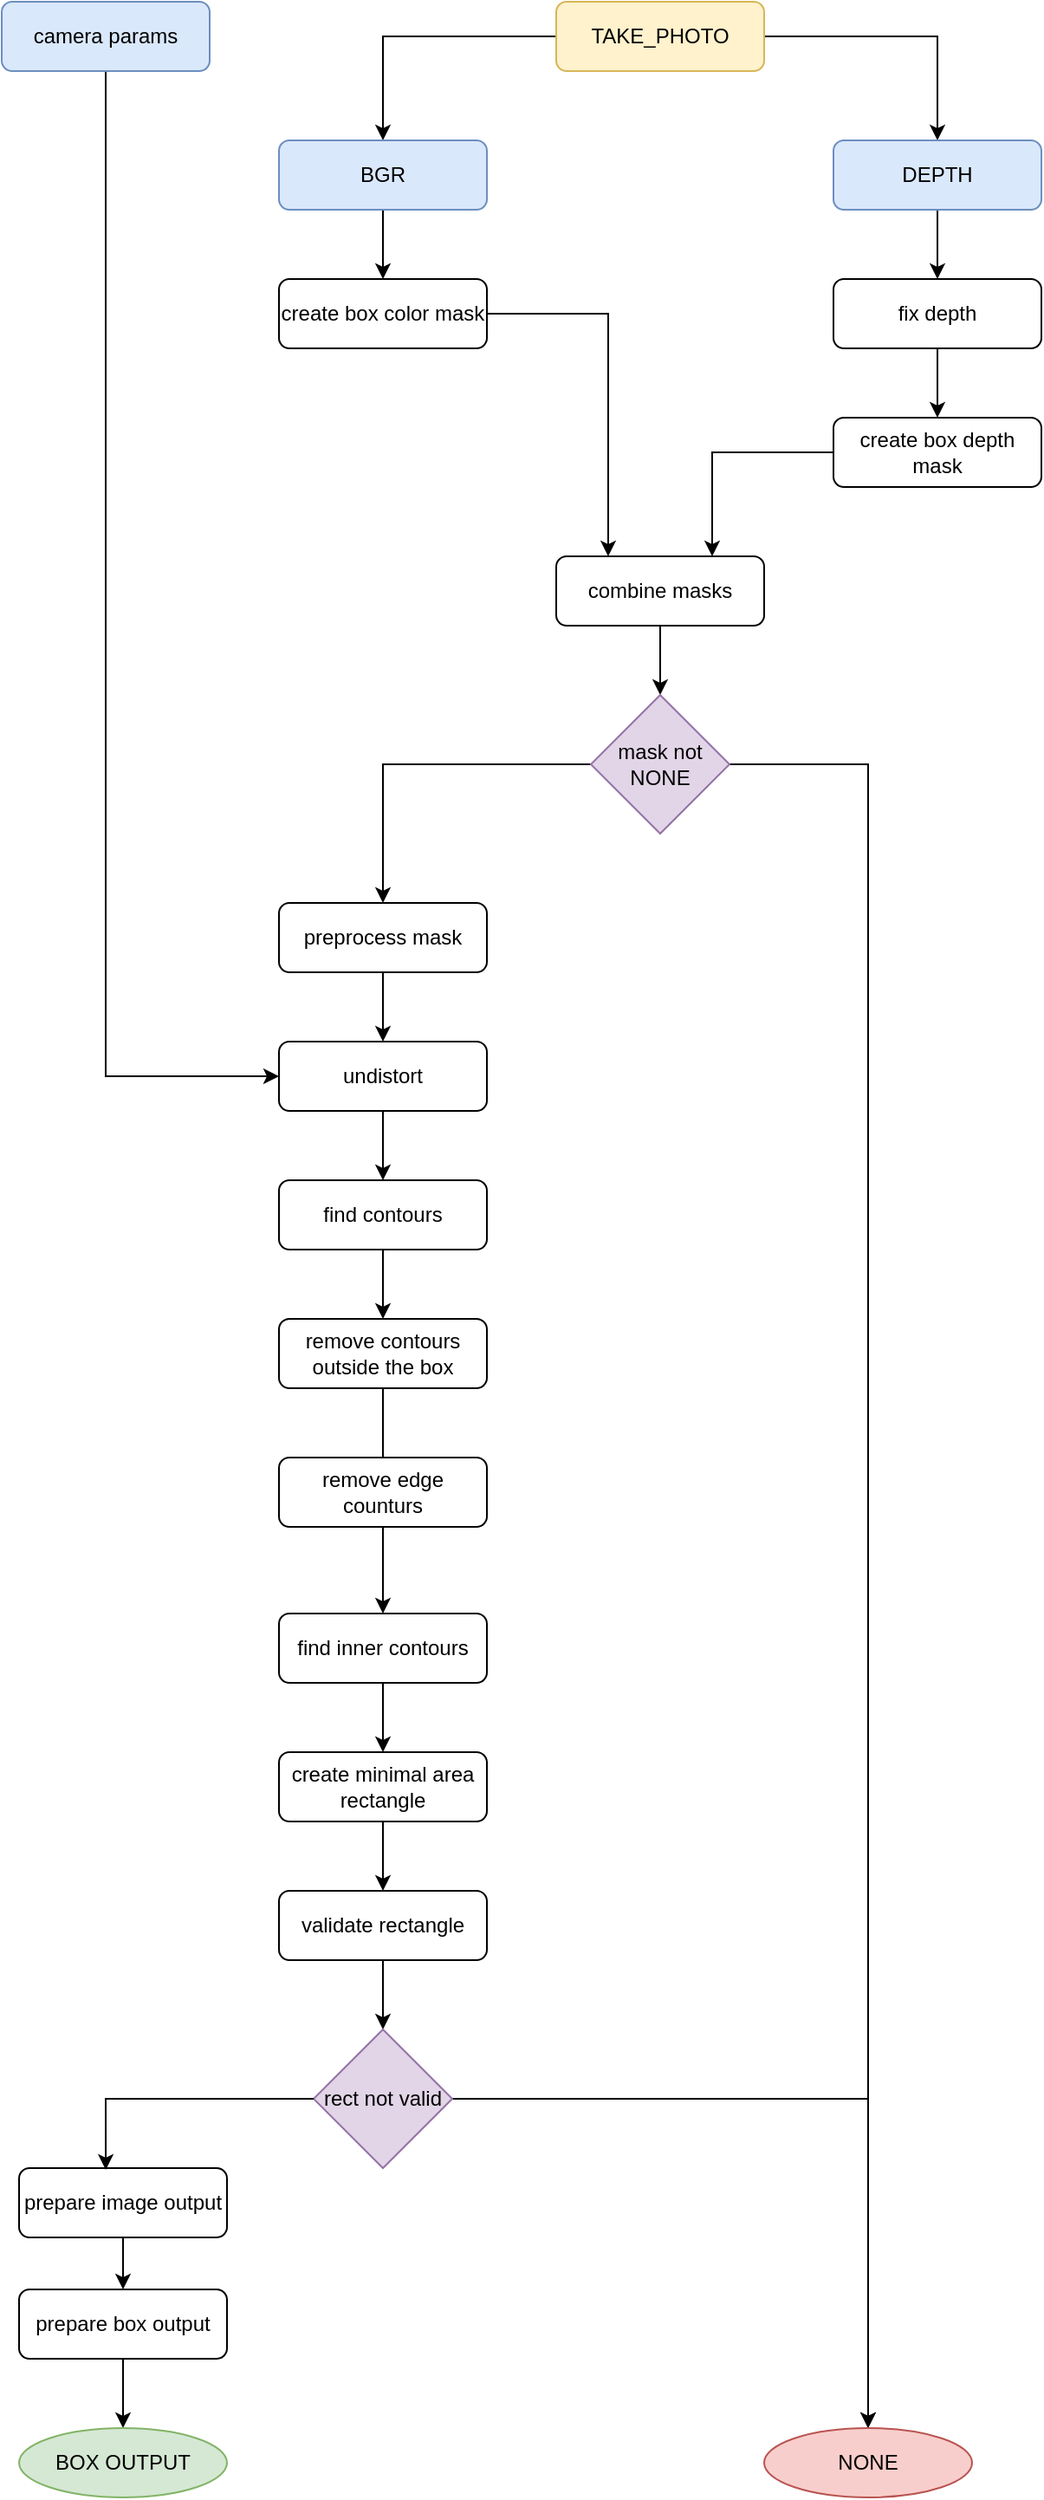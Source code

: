 <mxfile version="26.2.2">
  <diagram name="Strona-1" id="zSJYm-qMYMyT4YE68uvX">
    <mxGraphModel dx="1092" dy="1185" grid="1" gridSize="10" guides="1" tooltips="1" connect="1" arrows="1" fold="1" page="1" pageScale="1" pageWidth="827" pageHeight="1169" math="0" shadow="0">
      <root>
        <mxCell id="0" />
        <mxCell id="1" parent="0" />
        <mxCell id="-tnmiT0db7WPYG43LQfO-1" style="edgeStyle=orthogonalEdgeStyle;rounded=0;orthogonalLoop=1;jettySize=auto;html=1;" edge="1" parent="1" source="-tnmiT0db7WPYG43LQfO-3" target="-tnmiT0db7WPYG43LQfO-5">
          <mxGeometry relative="1" as="geometry" />
        </mxCell>
        <mxCell id="-tnmiT0db7WPYG43LQfO-2" style="edgeStyle=orthogonalEdgeStyle;rounded=0;orthogonalLoop=1;jettySize=auto;html=1;entryX=0.5;entryY=0;entryDx=0;entryDy=0;" edge="1" parent="1" source="-tnmiT0db7WPYG43LQfO-3" target="-tnmiT0db7WPYG43LQfO-7">
          <mxGeometry relative="1" as="geometry" />
        </mxCell>
        <mxCell id="-tnmiT0db7WPYG43LQfO-3" value="TAKE_PHOTO" style="rounded=1;whiteSpace=wrap;html=1;fillColor=#fff2cc;strokeColor=#d6b656;" vertex="1" parent="1">
          <mxGeometry x="360" y="40" width="120" height="40" as="geometry" />
        </mxCell>
        <mxCell id="-tnmiT0db7WPYG43LQfO-4" value="" style="edgeStyle=orthogonalEdgeStyle;rounded=0;orthogonalLoop=1;jettySize=auto;html=1;" edge="1" parent="1" source="-tnmiT0db7WPYG43LQfO-5" target="-tnmiT0db7WPYG43LQfO-11">
          <mxGeometry relative="1" as="geometry" />
        </mxCell>
        <mxCell id="-tnmiT0db7WPYG43LQfO-5" value="BGR" style="rounded=1;whiteSpace=wrap;html=1;fillColor=#dae8fc;strokeColor=#6c8ebf;" vertex="1" parent="1">
          <mxGeometry x="200" y="120" width="120" height="40" as="geometry" />
        </mxCell>
        <mxCell id="-tnmiT0db7WPYG43LQfO-6" value="" style="edgeStyle=orthogonalEdgeStyle;rounded=0;orthogonalLoop=1;jettySize=auto;html=1;" edge="1" parent="1" source="-tnmiT0db7WPYG43LQfO-7" target="-tnmiT0db7WPYG43LQfO-45">
          <mxGeometry relative="1" as="geometry" />
        </mxCell>
        <mxCell id="-tnmiT0db7WPYG43LQfO-7" value="DEPTH" style="rounded=1;whiteSpace=wrap;html=1;fillColor=#dae8fc;strokeColor=#6c8ebf;" vertex="1" parent="1">
          <mxGeometry x="520" y="120" width="120" height="40" as="geometry" />
        </mxCell>
        <mxCell id="-tnmiT0db7WPYG43LQfO-8" style="edgeStyle=orthogonalEdgeStyle;rounded=0;orthogonalLoop=1;jettySize=auto;html=1;entryX=0.75;entryY=0;entryDx=0;entryDy=0;" edge="1" parent="1" source="-tnmiT0db7WPYG43LQfO-9" target="-tnmiT0db7WPYG43LQfO-13">
          <mxGeometry relative="1" as="geometry" />
        </mxCell>
        <mxCell id="-tnmiT0db7WPYG43LQfO-9" value="create box depth mask" style="rounded=1;whiteSpace=wrap;html=1;" vertex="1" parent="1">
          <mxGeometry x="520" y="280" width="120" height="40" as="geometry" />
        </mxCell>
        <mxCell id="-tnmiT0db7WPYG43LQfO-10" style="edgeStyle=orthogonalEdgeStyle;rounded=0;orthogonalLoop=1;jettySize=auto;html=1;entryX=0.25;entryY=0;entryDx=0;entryDy=0;" edge="1" parent="1" source="-tnmiT0db7WPYG43LQfO-11" target="-tnmiT0db7WPYG43LQfO-13">
          <mxGeometry relative="1" as="geometry" />
        </mxCell>
        <mxCell id="-tnmiT0db7WPYG43LQfO-11" value="create box color mask" style="rounded=1;whiteSpace=wrap;html=1;" vertex="1" parent="1">
          <mxGeometry x="200" y="200" width="120" height="40" as="geometry" />
        </mxCell>
        <mxCell id="-tnmiT0db7WPYG43LQfO-12" style="edgeStyle=orthogonalEdgeStyle;rounded=0;orthogonalLoop=1;jettySize=auto;html=1;" edge="1" parent="1" source="-tnmiT0db7WPYG43LQfO-13">
          <mxGeometry relative="1" as="geometry">
            <mxPoint x="420" y="440" as="targetPoint" />
          </mxGeometry>
        </mxCell>
        <mxCell id="-tnmiT0db7WPYG43LQfO-13" value="combine masks" style="rounded=1;whiteSpace=wrap;html=1;" vertex="1" parent="1">
          <mxGeometry x="360" y="360" width="120" height="40" as="geometry" />
        </mxCell>
        <mxCell id="-tnmiT0db7WPYG43LQfO-14" value="" style="edgeStyle=orthogonalEdgeStyle;rounded=0;orthogonalLoop=1;jettySize=auto;html=1;entryX=0.5;entryY=0;entryDx=0;entryDy=0;" edge="1" parent="1" source="-tnmiT0db7WPYG43LQfO-15" target="-tnmiT0db7WPYG43LQfO-43">
          <mxGeometry relative="1" as="geometry">
            <Array as="points">
              <mxPoint x="260" y="890" />
            </Array>
          </mxGeometry>
        </mxCell>
        <mxCell id="-tnmiT0db7WPYG43LQfO-15" value="remove contours outside the box" style="rounded=1;whiteSpace=wrap;html=1;" vertex="1" parent="1">
          <mxGeometry x="200" y="800" width="120" height="40" as="geometry" />
        </mxCell>
        <mxCell id="-tnmiT0db7WPYG43LQfO-16" style="edgeStyle=orthogonalEdgeStyle;rounded=0;orthogonalLoop=1;jettySize=auto;html=1;entryX=0;entryY=0.5;entryDx=0;entryDy=0;" edge="1" parent="1" source="-tnmiT0db7WPYG43LQfO-17" target="-tnmiT0db7WPYG43LQfO-24">
          <mxGeometry relative="1" as="geometry">
            <Array as="points">
              <mxPoint x="100" y="660" />
            </Array>
          </mxGeometry>
        </mxCell>
        <mxCell id="-tnmiT0db7WPYG43LQfO-17" value="camera params" style="rounded=1;whiteSpace=wrap;html=1;fillColor=#dae8fc;strokeColor=#6c8ebf;" vertex="1" parent="1">
          <mxGeometry x="40" y="40" width="120" height="40" as="geometry" />
        </mxCell>
        <mxCell id="-tnmiT0db7WPYG43LQfO-18" style="edgeStyle=orthogonalEdgeStyle;rounded=0;orthogonalLoop=1;jettySize=auto;html=1;" edge="1" parent="1" source="-tnmiT0db7WPYG43LQfO-20" target="-tnmiT0db7WPYG43LQfO-22">
          <mxGeometry relative="1" as="geometry" />
        </mxCell>
        <mxCell id="-tnmiT0db7WPYG43LQfO-19" style="edgeStyle=orthogonalEdgeStyle;rounded=0;orthogonalLoop=1;jettySize=auto;html=1;" edge="1" parent="1" source="-tnmiT0db7WPYG43LQfO-20" target="-tnmiT0db7WPYG43LQfO-40">
          <mxGeometry relative="1" as="geometry" />
        </mxCell>
        <mxCell id="-tnmiT0db7WPYG43LQfO-20" value="mask not NONE" style="rhombus;whiteSpace=wrap;html=1;fillColor=#e1d5e7;strokeColor=#9673a6;" vertex="1" parent="1">
          <mxGeometry x="380" y="440" width="80" height="80" as="geometry" />
        </mxCell>
        <mxCell id="-tnmiT0db7WPYG43LQfO-21" style="edgeStyle=orthogonalEdgeStyle;rounded=0;orthogonalLoop=1;jettySize=auto;html=1;entryX=0.5;entryY=0;entryDx=0;entryDy=0;" edge="1" parent="1" source="-tnmiT0db7WPYG43LQfO-22" target="-tnmiT0db7WPYG43LQfO-24">
          <mxGeometry relative="1" as="geometry" />
        </mxCell>
        <mxCell id="-tnmiT0db7WPYG43LQfO-22" value="preprocess mask" style="rounded=1;whiteSpace=wrap;html=1;" vertex="1" parent="1">
          <mxGeometry x="200" y="560" width="120" height="40" as="geometry" />
        </mxCell>
        <mxCell id="-tnmiT0db7WPYG43LQfO-23" style="edgeStyle=orthogonalEdgeStyle;rounded=0;orthogonalLoop=1;jettySize=auto;html=1;entryX=0.5;entryY=0;entryDx=0;entryDy=0;" edge="1" parent="1" source="-tnmiT0db7WPYG43LQfO-24" target="-tnmiT0db7WPYG43LQfO-26">
          <mxGeometry relative="1" as="geometry" />
        </mxCell>
        <mxCell id="-tnmiT0db7WPYG43LQfO-24" value="undistort" style="rounded=1;whiteSpace=wrap;html=1;" vertex="1" parent="1">
          <mxGeometry x="200" y="640" width="120" height="40" as="geometry" />
        </mxCell>
        <mxCell id="-tnmiT0db7WPYG43LQfO-25" value="" style="edgeStyle=orthogonalEdgeStyle;rounded=0;orthogonalLoop=1;jettySize=auto;html=1;" edge="1" parent="1" source="-tnmiT0db7WPYG43LQfO-26" target="-tnmiT0db7WPYG43LQfO-15">
          <mxGeometry relative="1" as="geometry" />
        </mxCell>
        <mxCell id="-tnmiT0db7WPYG43LQfO-26" value="find contours" style="rounded=1;whiteSpace=wrap;html=1;" vertex="1" parent="1">
          <mxGeometry x="200" y="720" width="120" height="40" as="geometry" />
        </mxCell>
        <mxCell id="-tnmiT0db7WPYG43LQfO-27" value="" style="edgeStyle=orthogonalEdgeStyle;rounded=0;orthogonalLoop=1;jettySize=auto;html=1;" edge="1" parent="1" source="-tnmiT0db7WPYG43LQfO-28" target="-tnmiT0db7WPYG43LQfO-30">
          <mxGeometry relative="1" as="geometry" />
        </mxCell>
        <mxCell id="-tnmiT0db7WPYG43LQfO-28" value="find inner contours" style="rounded=1;whiteSpace=wrap;html=1;" vertex="1" parent="1">
          <mxGeometry x="200" y="970" width="120" height="40" as="geometry" />
        </mxCell>
        <mxCell id="-tnmiT0db7WPYG43LQfO-29" value="" style="edgeStyle=orthogonalEdgeStyle;rounded=0;orthogonalLoop=1;jettySize=auto;html=1;" edge="1" parent="1" source="-tnmiT0db7WPYG43LQfO-30" target="-tnmiT0db7WPYG43LQfO-34">
          <mxGeometry relative="1" as="geometry" />
        </mxCell>
        <mxCell id="-tnmiT0db7WPYG43LQfO-30" value="create minimal area rectangle" style="rounded=1;whiteSpace=wrap;html=1;" vertex="1" parent="1">
          <mxGeometry x="200" y="1050" width="120" height="40" as="geometry" />
        </mxCell>
        <mxCell id="-tnmiT0db7WPYG43LQfO-31" value="" style="edgeStyle=orthogonalEdgeStyle;rounded=0;orthogonalLoop=1;jettySize=auto;html=1;" edge="1" parent="1" source="-tnmiT0db7WPYG43LQfO-32" target="-tnmiT0db7WPYG43LQfO-36">
          <mxGeometry relative="1" as="geometry" />
        </mxCell>
        <mxCell id="-tnmiT0db7WPYG43LQfO-32" value="prepare image output" style="rounded=1;whiteSpace=wrap;html=1;" vertex="1" parent="1">
          <mxGeometry x="50" y="1290" width="120" height="40" as="geometry" />
        </mxCell>
        <mxCell id="-tnmiT0db7WPYG43LQfO-33" value="" style="edgeStyle=orthogonalEdgeStyle;rounded=0;orthogonalLoop=1;jettySize=auto;html=1;" edge="1" parent="1" source="-tnmiT0db7WPYG43LQfO-34" target="-tnmiT0db7WPYG43LQfO-38">
          <mxGeometry relative="1" as="geometry" />
        </mxCell>
        <mxCell id="-tnmiT0db7WPYG43LQfO-34" value="validate rectangle" style="rounded=1;whiteSpace=wrap;html=1;" vertex="1" parent="1">
          <mxGeometry x="200" y="1130" width="120" height="40" as="geometry" />
        </mxCell>
        <mxCell id="-tnmiT0db7WPYG43LQfO-35" value="" style="edgeStyle=orthogonalEdgeStyle;rounded=0;orthogonalLoop=1;jettySize=auto;html=1;" edge="1" parent="1" source="-tnmiT0db7WPYG43LQfO-36" target="-tnmiT0db7WPYG43LQfO-39">
          <mxGeometry relative="1" as="geometry" />
        </mxCell>
        <mxCell id="-tnmiT0db7WPYG43LQfO-36" value="prepare box output" style="rounded=1;whiteSpace=wrap;html=1;" vertex="1" parent="1">
          <mxGeometry x="50" y="1360" width="120" height="40" as="geometry" />
        </mxCell>
        <mxCell id="-tnmiT0db7WPYG43LQfO-37" style="edgeStyle=orthogonalEdgeStyle;rounded=0;orthogonalLoop=1;jettySize=auto;html=1;entryX=0.5;entryY=0;entryDx=0;entryDy=0;" edge="1" parent="1" source="-tnmiT0db7WPYG43LQfO-38" target="-tnmiT0db7WPYG43LQfO-40">
          <mxGeometry relative="1" as="geometry" />
        </mxCell>
        <mxCell id="-tnmiT0db7WPYG43LQfO-38" value="rect not valid" style="rhombus;whiteSpace=wrap;html=1;fillColor=#e1d5e7;strokeColor=#9673a6;" vertex="1" parent="1">
          <mxGeometry x="220" y="1210" width="80" height="80" as="geometry" />
        </mxCell>
        <mxCell id="-tnmiT0db7WPYG43LQfO-39" value="BOX OUTPUT" style="ellipse;whiteSpace=wrap;html=1;fillColor=#d5e8d4;strokeColor=#82b366;" vertex="1" parent="1">
          <mxGeometry x="50" y="1440" width="120" height="40" as="geometry" />
        </mxCell>
        <mxCell id="-tnmiT0db7WPYG43LQfO-40" value="NONE" style="ellipse;whiteSpace=wrap;html=1;fillColor=#f8cecc;strokeColor=#b85450;" vertex="1" parent="1">
          <mxGeometry x="480" y="1440" width="120" height="40" as="geometry" />
        </mxCell>
        <mxCell id="-tnmiT0db7WPYG43LQfO-41" style="edgeStyle=orthogonalEdgeStyle;rounded=0;orthogonalLoop=1;jettySize=auto;html=1;entryX=0.417;entryY=0.025;entryDx=0;entryDy=0;entryPerimeter=0;" edge="1" parent="1" source="-tnmiT0db7WPYG43LQfO-38" target="-tnmiT0db7WPYG43LQfO-32">
          <mxGeometry relative="1" as="geometry" />
        </mxCell>
        <mxCell id="-tnmiT0db7WPYG43LQfO-42" style="edgeStyle=orthogonalEdgeStyle;rounded=0;orthogonalLoop=1;jettySize=auto;html=1;" edge="1" parent="1" source="-tnmiT0db7WPYG43LQfO-43" target="-tnmiT0db7WPYG43LQfO-28">
          <mxGeometry relative="1" as="geometry" />
        </mxCell>
        <mxCell id="-tnmiT0db7WPYG43LQfO-43" value="remove edge counturs" style="rounded=1;whiteSpace=wrap;html=1;" vertex="1" parent="1">
          <mxGeometry x="200" y="880" width="120" height="40" as="geometry" />
        </mxCell>
        <mxCell id="-tnmiT0db7WPYG43LQfO-44" value="" style="edgeStyle=orthogonalEdgeStyle;rounded=0;orthogonalLoop=1;jettySize=auto;html=1;" edge="1" parent="1" source="-tnmiT0db7WPYG43LQfO-45" target="-tnmiT0db7WPYG43LQfO-9">
          <mxGeometry relative="1" as="geometry" />
        </mxCell>
        <mxCell id="-tnmiT0db7WPYG43LQfO-45" value="fix depth" style="rounded=1;whiteSpace=wrap;html=1;" vertex="1" parent="1">
          <mxGeometry x="520" y="200" width="120" height="40" as="geometry" />
        </mxCell>
      </root>
    </mxGraphModel>
  </diagram>
</mxfile>
